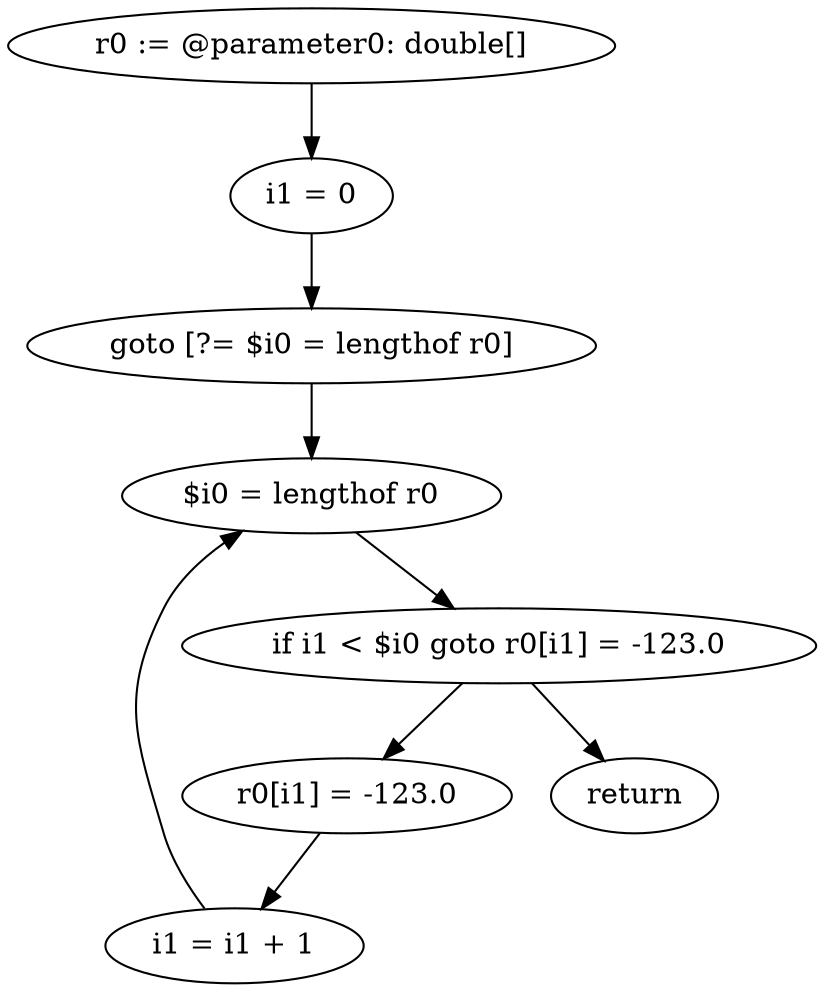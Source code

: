 digraph "unitGraph" {
    "r0 := @parameter0: double[]"
    "i1 = 0"
    "goto [?= $i0 = lengthof r0]"
    "r0[i1] = -123.0"
    "i1 = i1 + 1"
    "$i0 = lengthof r0"
    "if i1 < $i0 goto r0[i1] = -123.0"
    "return"
    "r0 := @parameter0: double[]"->"i1 = 0";
    "i1 = 0"->"goto [?= $i0 = lengthof r0]";
    "goto [?= $i0 = lengthof r0]"->"$i0 = lengthof r0";
    "r0[i1] = -123.0"->"i1 = i1 + 1";
    "i1 = i1 + 1"->"$i0 = lengthof r0";
    "$i0 = lengthof r0"->"if i1 < $i0 goto r0[i1] = -123.0";
    "if i1 < $i0 goto r0[i1] = -123.0"->"return";
    "if i1 < $i0 goto r0[i1] = -123.0"->"r0[i1] = -123.0";
}
